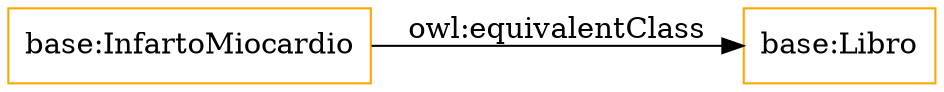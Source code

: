 digraph ar2dtool_diagram { 
rankdir=LR;
size="1501"
node [shape = rectangle, color="orange"]; "base:Libro" "base:InfartoMiocardio" ; /*classes style*/
	"base:InfartoMiocardio" -> "base:Libro" [ label = "owl:equivalentClass" ];

}

